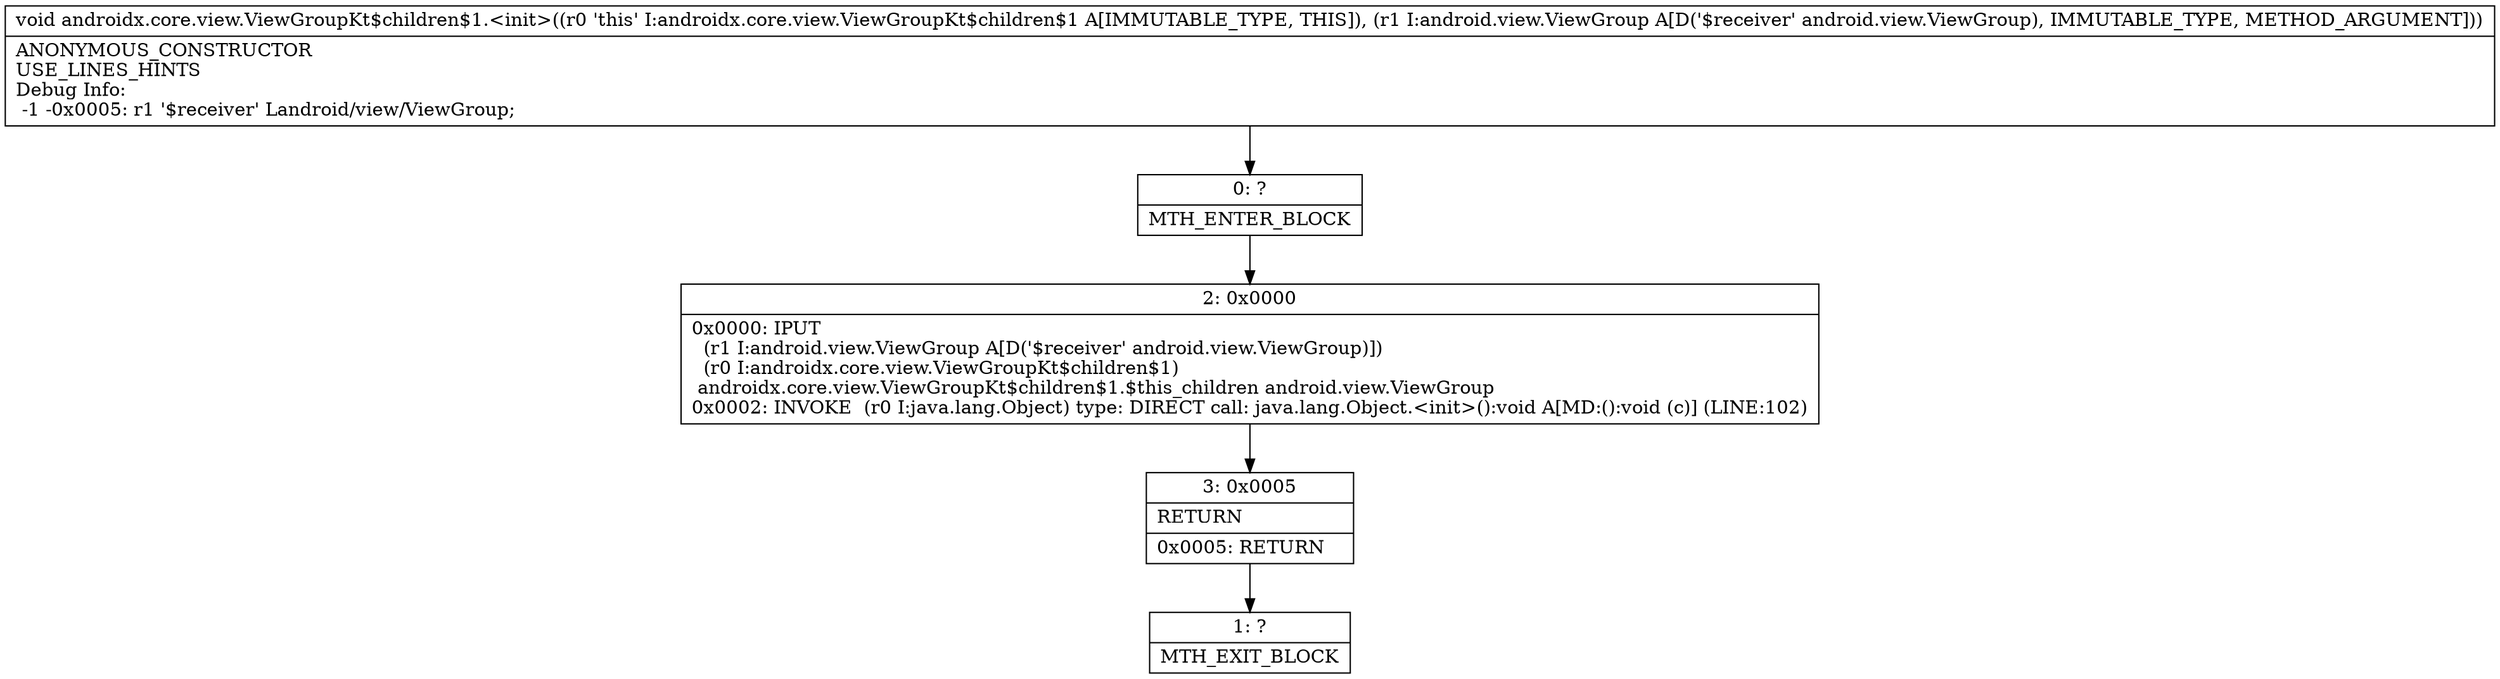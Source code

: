 digraph "CFG forandroidx.core.view.ViewGroupKt$children$1.\<init\>(Landroid\/view\/ViewGroup;)V" {
Node_0 [shape=record,label="{0\:\ ?|MTH_ENTER_BLOCK\l}"];
Node_2 [shape=record,label="{2\:\ 0x0000|0x0000: IPUT  \l  (r1 I:android.view.ViewGroup A[D('$receiver' android.view.ViewGroup)])\l  (r0 I:androidx.core.view.ViewGroupKt$children$1)\l androidx.core.view.ViewGroupKt$children$1.$this_children android.view.ViewGroup \l0x0002: INVOKE  (r0 I:java.lang.Object) type: DIRECT call: java.lang.Object.\<init\>():void A[MD:():void (c)] (LINE:102)\l}"];
Node_3 [shape=record,label="{3\:\ 0x0005|RETURN\l|0x0005: RETURN   \l}"];
Node_1 [shape=record,label="{1\:\ ?|MTH_EXIT_BLOCK\l}"];
MethodNode[shape=record,label="{void androidx.core.view.ViewGroupKt$children$1.\<init\>((r0 'this' I:androidx.core.view.ViewGroupKt$children$1 A[IMMUTABLE_TYPE, THIS]), (r1 I:android.view.ViewGroup A[D('$receiver' android.view.ViewGroup), IMMUTABLE_TYPE, METHOD_ARGUMENT]))  | ANONYMOUS_CONSTRUCTOR\lUSE_LINES_HINTS\lDebug Info:\l  \-1 \-0x0005: r1 '$receiver' Landroid\/view\/ViewGroup;\l}"];
MethodNode -> Node_0;Node_0 -> Node_2;
Node_2 -> Node_3;
Node_3 -> Node_1;
}

